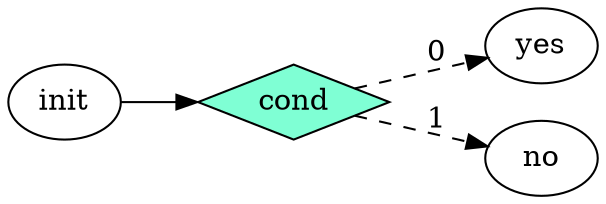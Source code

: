digraph Taskflow {
rankdir="LR";
p0x7f9e1e700030[label="init" ];
p0x7f9e1e700030 -> p0x7f9e1e700140;
p0x7f9e1e700140[label="cond" shape=diamond color=black fillcolor=aquamarine style=filled];
p0x7f9e1e700140 -> p0x7f9e1e700250 [style=dashed label="0"];
p0x7f9e1e700140 -> p0x7f9e1e700360 [style=dashed label="1"];
p0x7f9e1e700250[label="yes" ];
p0x7f9e1e700360[label="no" ];
}
